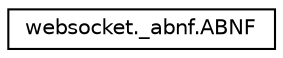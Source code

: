 digraph "Graphical Class Hierarchy"
{
 // LATEX_PDF_SIZE
  edge [fontname="Helvetica",fontsize="10",labelfontname="Helvetica",labelfontsize="10"];
  node [fontname="Helvetica",fontsize="10",shape=record];
  rankdir="LR";
  Node0 [label="websocket._abnf.ABNF",height=0.2,width=0.4,color="black", fillcolor="white", style="filled",URL="$classwebsocket_1_1__abnf_1_1ABNF.html",tooltip=" "];
}
